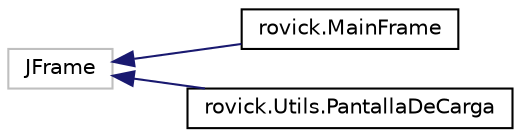 digraph "Representación gráfica de la clase"
{
  edge [fontname="Helvetica",fontsize="10",labelfontname="Helvetica",labelfontsize="10"];
  node [fontname="Helvetica",fontsize="10",shape=record];
  rankdir="LR";
  Node12 [label="JFrame",height=0.2,width=0.4,color="grey75", fillcolor="white", style="filled"];
  Node12 -> Node0 [dir="back",color="midnightblue",fontsize="10",style="solid",fontname="Helvetica"];
  Node0 [label="rovick.MainFrame",height=0.2,width=0.4,color="black", fillcolor="white", style="filled",URL="$classrovick_1_1_main_frame.html",tooltip="Vista pincipal del resolvedor de cubos de rubick. "];
  Node12 -> Node14 [dir="back",color="midnightblue",fontsize="10",style="solid",fontname="Helvetica"];
  Node14 [label="rovick.Utils.PantallaDeCarga",height=0.2,width=0.4,color="black", fillcolor="white", style="filled",URL="$classrovick_1_1_utils_1_1_pantalla_de_carga.html",tooltip="Pantalla de carga que aparece durante la configuración de la ventana principal. "];
}
